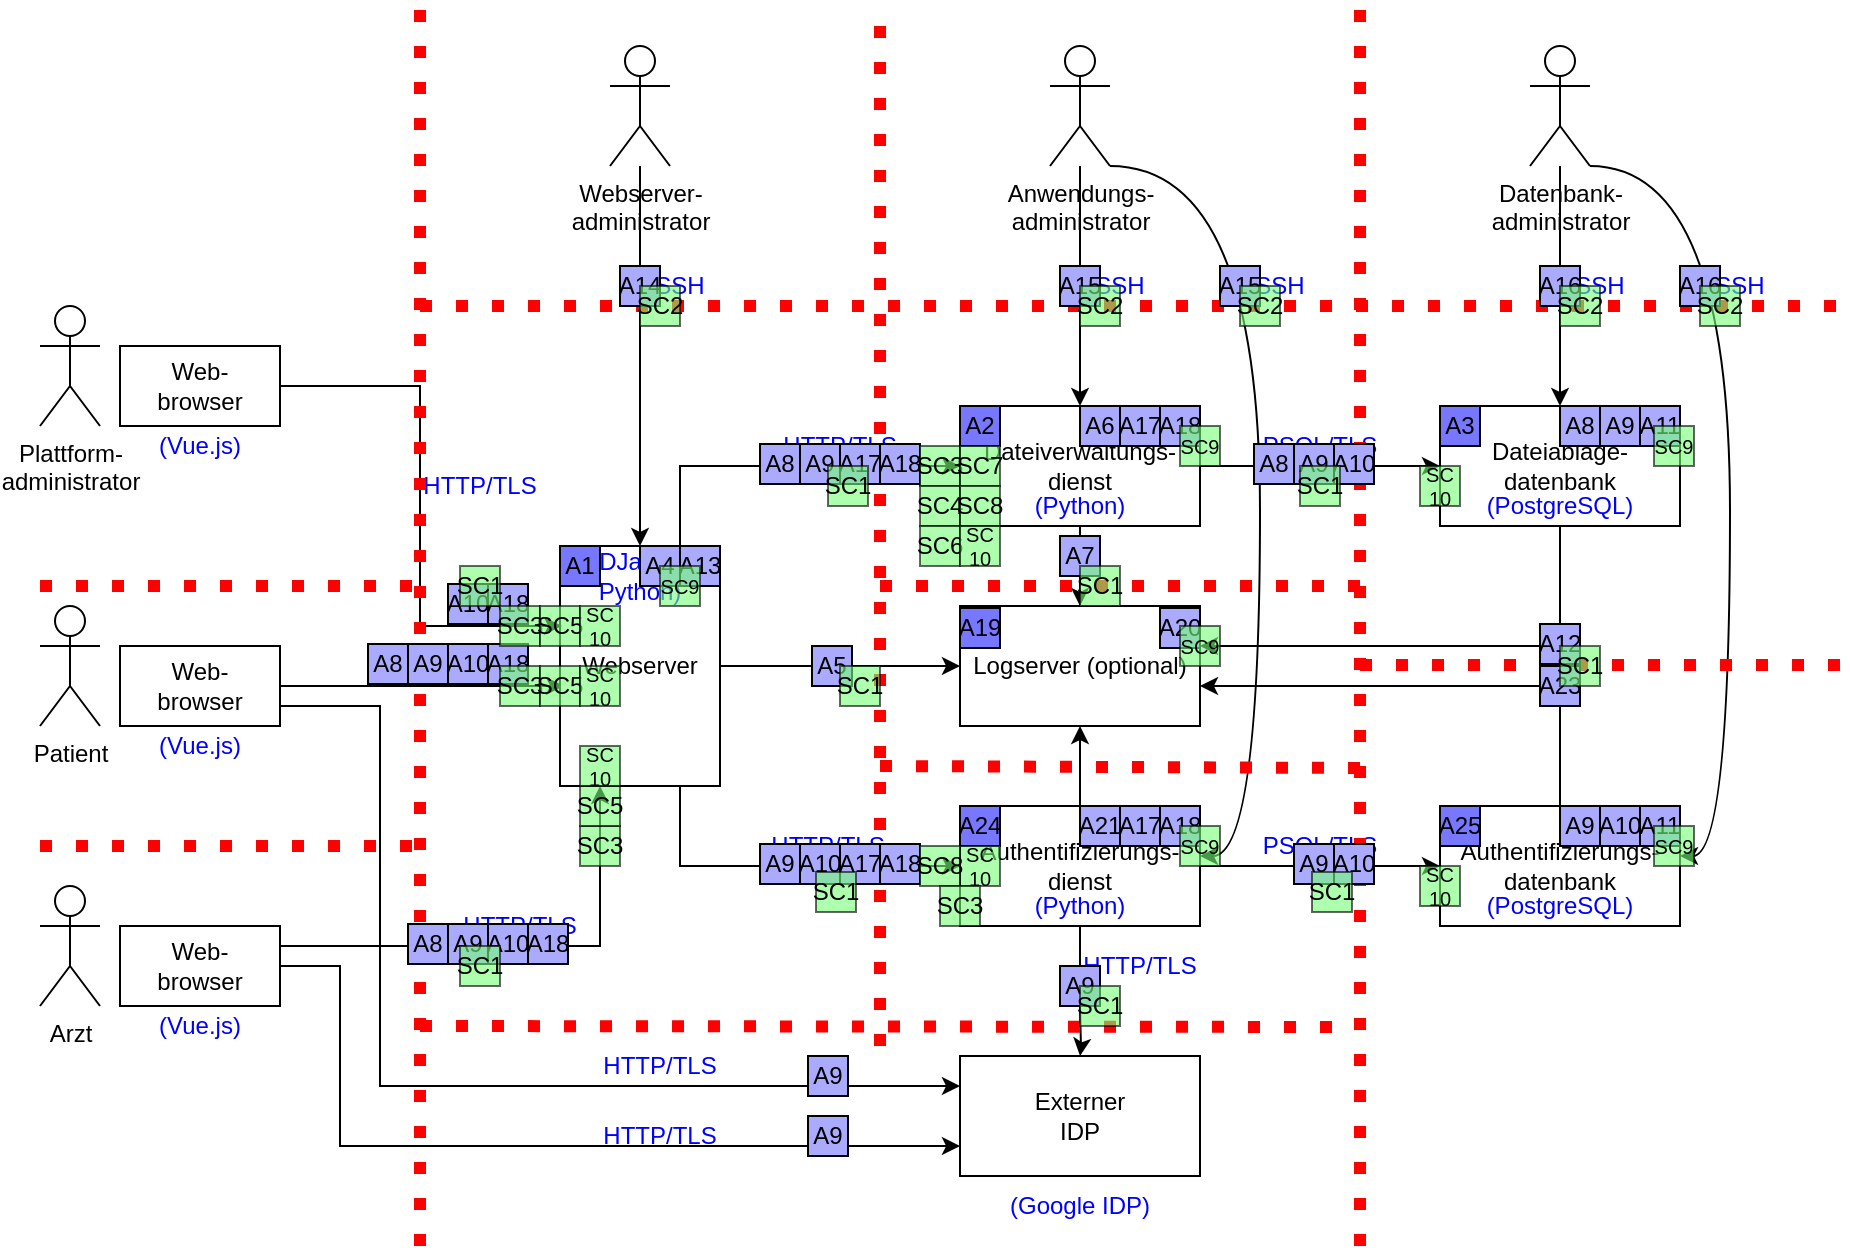 <mxfile version="20.5.1" type="github">
  <diagram id="uVGfITCaFiUJm7X7XIJg" name="Seite-1">
    <mxGraphModel dx="2249" dy="772" grid="1" gridSize="10" guides="1" tooltips="1" connect="1" arrows="1" fold="1" page="1" pageScale="1" pageWidth="827" pageHeight="1169" math="0" shadow="0">
      <root>
        <mxCell id="0" />
        <mxCell id="1" style="" parent="0" />
        <mxCell id="wEpryMoChp48_agsQIqM-1" value="Patient" style="shape=umlActor;verticalLabelPosition=bottom;verticalAlign=top;html=1;outlineConnect=0;" parent="1" vertex="1">
          <mxGeometry x="20" y="330" width="30" height="60" as="geometry" />
        </mxCell>
        <mxCell id="wEpryMoChp48_agsQIqM-2" value="Arzt" style="shape=umlActor;verticalLabelPosition=bottom;verticalAlign=top;html=1;outlineConnect=0;" parent="1" vertex="1">
          <mxGeometry x="20" y="470" width="30" height="60" as="geometry" />
        </mxCell>
        <mxCell id="wEpryMoChp48_agsQIqM-3" value="&lt;div&gt;Plattform-&lt;/div&gt;&lt;div&gt;administrator&lt;/div&gt;" style="shape=umlActor;verticalLabelPosition=bottom;verticalAlign=top;html=1;outlineConnect=0;" parent="1" vertex="1">
          <mxGeometry x="20" y="180" width="30" height="60" as="geometry" />
        </mxCell>
        <mxCell id="wEpryMoChp48_agsQIqM-12" style="rounded=0;orthogonalLoop=1;jettySize=auto;html=1;exitX=1;exitY=0.5;exitDx=0;exitDy=0;entryX=0.025;entryY=0.583;entryDx=0;entryDy=0;startArrow=none;startFill=0;entryPerimeter=0;" parent="1" source="wEpryMoChp48_agsQIqM-5" target="wEpryMoChp48_agsQIqM-10" edge="1">
          <mxGeometry relative="1" as="geometry">
            <mxPoint x="180" y="250" as="targetPoint" />
          </mxGeometry>
        </mxCell>
        <mxCell id="wEpryMoChp48_agsQIqM-5" value="&lt;div&gt;Web-&lt;/div&gt;&lt;div&gt;browser&lt;br&gt;&lt;/div&gt;" style="rounded=0;whiteSpace=wrap;html=1;" parent="1" vertex="1">
          <mxGeometry x="60" y="350" width="80" height="40" as="geometry" />
        </mxCell>
        <mxCell id="vUiKdmdn5uc14WwvOCr_-9" style="edgeStyle=orthogonalEdgeStyle;rounded=0;orthogonalLoop=1;jettySize=auto;html=1;exitX=1;exitY=0.75;exitDx=0;exitDy=0;entryX=0;entryY=0.75;entryDx=0;entryDy=0;startArrow=none;startFill=0;endArrow=classic;endFill=1;" parent="1" source="wEpryMoChp48_agsQIqM-6" target="wEpryMoChp48_agsQIqM-14" edge="1">
          <mxGeometry relative="1" as="geometry">
            <Array as="points">
              <mxPoint x="140" y="510" />
              <mxPoint x="170" y="510" />
              <mxPoint x="170" y="600" />
            </Array>
          </mxGeometry>
        </mxCell>
        <mxCell id="wEpryMoChp48_agsQIqM-6" value="&lt;div&gt;Web-&lt;/div&gt;&lt;div&gt;browser&lt;br&gt;&lt;/div&gt;" style="rounded=0;whiteSpace=wrap;html=1;" parent="1" vertex="1">
          <mxGeometry x="60" y="490" width="80" height="40" as="geometry" />
        </mxCell>
        <mxCell id="wEpryMoChp48_agsQIqM-7" value="&lt;div&gt;Web-&lt;/div&gt;&lt;div&gt;browser&lt;br&gt;&lt;/div&gt;" style="rounded=0;whiteSpace=wrap;html=1;" parent="1" vertex="1">
          <mxGeometry x="60" y="200" width="80" height="40" as="geometry" />
        </mxCell>
        <mxCell id="wEpryMoChp48_agsQIqM-14" value="&lt;div&gt;Externer&lt;/div&gt;&lt;div&gt;IDP&lt;br&gt;&lt;/div&gt;" style="rounded=0;whiteSpace=wrap;html=1;" parent="1" vertex="1">
          <mxGeometry x="480" y="555" width="120" height="60" as="geometry" />
        </mxCell>
        <mxCell id="wEpryMoChp48_agsQIqM-18" style="edgeStyle=orthogonalEdgeStyle;rounded=0;orthogonalLoop=1;jettySize=auto;html=1;exitX=1;exitY=0.5;exitDx=0;exitDy=0;startArrow=none;startFill=0;" parent="1" source="wEpryMoChp48_agsQIqM-15" target="wEpryMoChp48_agsQIqM-16" edge="1">
          <mxGeometry relative="1" as="geometry" />
        </mxCell>
        <mxCell id="wEpryMoChp48_agsQIqM-25" style="edgeStyle=orthogonalEdgeStyle;rounded=0;orthogonalLoop=1;jettySize=auto;html=1;exitX=0.5;exitY=1;exitDx=0;exitDy=0;entryX=0.5;entryY=0;entryDx=0;entryDy=0;" parent="1" source="wEpryMoChp48_agsQIqM-15" target="wEpryMoChp48_agsQIqM-17" edge="1">
          <mxGeometry relative="1" as="geometry" />
        </mxCell>
        <mxCell id="wEpryMoChp48_agsQIqM-15" value="&lt;div&gt;Dateiverwaltungs-&lt;/div&gt;&lt;div&gt;dienst&lt;br&gt;&lt;/div&gt;" style="rounded=0;whiteSpace=wrap;html=1;" parent="1" vertex="1">
          <mxGeometry x="480" y="230" width="120" height="60" as="geometry" />
        </mxCell>
        <mxCell id="jYVqGs-6-Orzp6eaTr2p-7" style="edgeStyle=orthogonalEdgeStyle;rounded=0;orthogonalLoop=1;jettySize=auto;html=1;exitX=0.5;exitY=1;exitDx=0;exitDy=0;" parent="1" source="wEpryMoChp48_agsQIqM-16" edge="1">
          <mxGeometry relative="1" as="geometry">
            <mxPoint x="600" y="350" as="targetPoint" />
            <Array as="points">
              <mxPoint x="780" y="350" />
              <mxPoint x="600" y="350" />
            </Array>
          </mxGeometry>
        </mxCell>
        <mxCell id="wEpryMoChp48_agsQIqM-16" value="Dateiablage-datenbank" style="rounded=0;whiteSpace=wrap;html=1;" parent="1" vertex="1">
          <mxGeometry x="720" y="230" width="120" height="60" as="geometry" />
        </mxCell>
        <mxCell id="wEpryMoChp48_agsQIqM-17" value="Logserver (optional)" style="rounded=0;whiteSpace=wrap;html=1;" parent="1" vertex="1">
          <mxGeometry x="480" y="330" width="120" height="60" as="geometry" />
        </mxCell>
        <mxCell id="jYVqGs-6-Orzp6eaTr2p-5" style="edgeStyle=orthogonalEdgeStyle;rounded=0;orthogonalLoop=1;jettySize=auto;html=1;startArrow=none;startFill=0;endArrow=classic;endFill=1;" parent="1" source="jYVqGs-6-Orzp6eaTr2p-1" target="wEpryMoChp48_agsQIqM-15" edge="1">
          <mxGeometry relative="1" as="geometry" />
        </mxCell>
        <mxCell id="TmFTIvGwxBlVvHUdlRh2-19" style="edgeStyle=orthogonalEdgeStyle;rounded=0;orthogonalLoop=1;jettySize=auto;html=1;exitX=1;exitY=1;exitDx=0;exitDy=0;exitPerimeter=0;curved=1;" edge="1" parent="1" source="jYVqGs-6-Orzp6eaTr2p-1" target="TmFTIvGwxBlVvHUdlRh2-1">
          <mxGeometry relative="1" as="geometry">
            <Array as="points">
              <mxPoint x="630" y="110" />
              <mxPoint x="630" y="455" />
            </Array>
          </mxGeometry>
        </mxCell>
        <mxCell id="jYVqGs-6-Orzp6eaTr2p-1" value="&lt;div&gt;Anwendungs-&lt;/div&gt;&lt;div&gt;administrator&lt;/div&gt;" style="shape=umlActor;verticalLabelPosition=bottom;verticalAlign=top;html=1;outlineConnect=0;" parent="1" vertex="1">
          <mxGeometry x="525" y="50" width="30" height="60" as="geometry" />
        </mxCell>
        <mxCell id="jYVqGs-6-Orzp6eaTr2p-6" style="edgeStyle=orthogonalEdgeStyle;rounded=0;orthogonalLoop=1;jettySize=auto;html=1;startArrow=none;startFill=0;" parent="1" source="jYVqGs-6-Orzp6eaTr2p-2" target="wEpryMoChp48_agsQIqM-16" edge="1">
          <mxGeometry relative="1" as="geometry" />
        </mxCell>
        <mxCell id="jYVqGs-6-Orzp6eaTr2p-2" value="&lt;div&gt;Datenbank-&lt;/div&gt;&lt;div&gt;administrator&lt;/div&gt;" style="shape=umlActor;verticalLabelPosition=bottom;verticalAlign=top;html=1;outlineConnect=0;" parent="1" vertex="1">
          <mxGeometry x="765" y="50" width="30" height="60" as="geometry" />
        </mxCell>
        <mxCell id="TmFTIvGwxBlVvHUdlRh2-16" style="edgeStyle=orthogonalEdgeStyle;rounded=0;orthogonalLoop=1;jettySize=auto;html=1;entryX=0.5;entryY=0;entryDx=0;entryDy=0;" edge="1" parent="1" source="-QTAtKX09mSlTEPiPCkI-65" target="wEpryMoChp48_agsQIqM-10">
          <mxGeometry relative="1" as="geometry" />
        </mxCell>
        <mxCell id="-QTAtKX09mSlTEPiPCkI-65" value="&lt;div&gt;Webserver-&lt;/div&gt;&lt;div&gt;administrator&lt;/div&gt;" style="shape=umlActor;verticalLabelPosition=bottom;verticalAlign=top;html=1;outlineConnect=0;" parent="1" vertex="1">
          <mxGeometry x="305" y="50" width="30" height="60" as="geometry" />
        </mxCell>
        <mxCell id="vUiKdmdn5uc14WwvOCr_-1" value="" style="endArrow=classic;html=1;rounded=0;exitX=1;exitY=0.75;exitDx=0;exitDy=0;entryX=0;entryY=0.25;entryDx=0;entryDy=0;edgeStyle=orthogonalEdgeStyle;" parent="1" source="wEpryMoChp48_agsQIqM-5" target="wEpryMoChp48_agsQIqM-14" edge="1">
          <mxGeometry width="50" height="50" relative="1" as="geometry">
            <mxPoint x="530" y="340" as="sourcePoint" />
            <mxPoint x="580" y="290" as="targetPoint" />
            <Array as="points">
              <mxPoint x="190" y="380" />
              <mxPoint x="190" y="570" />
            </Array>
          </mxGeometry>
        </mxCell>
        <mxCell id="vUiKdmdn5uc14WwvOCr_-20" style="edgeStyle=orthogonalEdgeStyle;rounded=0;orthogonalLoop=1;jettySize=auto;html=1;exitX=1;exitY=0.25;exitDx=0;exitDy=0;startArrow=none;startFill=0;entryX=0.25;entryY=1;entryDx=0;entryDy=0;" parent="1" edge="1" target="wEpryMoChp48_agsQIqM-10" source="wEpryMoChp48_agsQIqM-6">
          <mxGeometry relative="1" as="geometry">
            <mxPoint x="160" y="370" as="sourcePoint" />
            <mxPoint x="250" y="450" as="targetPoint" />
            <Array as="points">
              <mxPoint x="300" y="500" />
            </Array>
          </mxGeometry>
        </mxCell>
        <mxCell id="vUiKdmdn5uc14WwvOCr_-21" style="edgeStyle=orthogonalEdgeStyle;rounded=0;orthogonalLoop=1;jettySize=auto;html=1;startArrow=none;startFill=0;exitX=0.75;exitY=1;exitDx=0;exitDy=0;" parent="1" edge="1" target="TmFTIvGwxBlVvHUdlRh2-1" source="wEpryMoChp48_agsQIqM-10">
          <mxGeometry relative="1" as="geometry">
            <mxPoint x="330" y="330" as="sourcePoint" />
            <mxPoint x="330" y="410" as="targetPoint" />
            <Array as="points">
              <mxPoint x="340" y="460" />
            </Array>
          </mxGeometry>
        </mxCell>
        <mxCell id="TmFTIvGwxBlVvHUdlRh2-3" style="edgeStyle=orthogonalEdgeStyle;rounded=0;orthogonalLoop=1;jettySize=auto;html=1;exitX=0.5;exitY=0;exitDx=0;exitDy=0;entryX=0.5;entryY=1;entryDx=0;entryDy=0;" edge="1" parent="1" source="TmFTIvGwxBlVvHUdlRh2-1" target="wEpryMoChp48_agsQIqM-17">
          <mxGeometry relative="1" as="geometry" />
        </mxCell>
        <mxCell id="TmFTIvGwxBlVvHUdlRh2-5" style="edgeStyle=orthogonalEdgeStyle;rounded=0;orthogonalLoop=1;jettySize=auto;html=1;exitX=1;exitY=0.5;exitDx=0;exitDy=0;entryX=0;entryY=0.5;entryDx=0;entryDy=0;" edge="1" parent="1" source="TmFTIvGwxBlVvHUdlRh2-1" target="TmFTIvGwxBlVvHUdlRh2-2">
          <mxGeometry relative="1" as="geometry" />
        </mxCell>
        <mxCell id="TmFTIvGwxBlVvHUdlRh2-6" style="edgeStyle=orthogonalEdgeStyle;rounded=0;orthogonalLoop=1;jettySize=auto;html=1;exitX=0.5;exitY=1;exitDx=0;exitDy=0;startArrow=none;" edge="1" parent="1" target="wEpryMoChp48_agsQIqM-14">
          <mxGeometry relative="1" as="geometry">
            <mxPoint x="540" y="530" as="sourcePoint" />
          </mxGeometry>
        </mxCell>
        <mxCell id="TmFTIvGwxBlVvHUdlRh2-1" value="&lt;div&gt;Authentifizierungs-&lt;/div&gt;&lt;div&gt;dienst&lt;br&gt;&lt;/div&gt;" style="rounded=0;whiteSpace=wrap;html=1;" vertex="1" parent="1">
          <mxGeometry x="480" y="430" width="120" height="60" as="geometry" />
        </mxCell>
        <mxCell id="TmFTIvGwxBlVvHUdlRh2-4" style="edgeStyle=orthogonalEdgeStyle;rounded=0;orthogonalLoop=1;jettySize=auto;html=1;exitX=0.5;exitY=0;exitDx=0;exitDy=0;" edge="1" parent="1" source="TmFTIvGwxBlVvHUdlRh2-2">
          <mxGeometry relative="1" as="geometry">
            <mxPoint x="600" y="370" as="targetPoint" />
            <Array as="points">
              <mxPoint x="780" y="370" />
              <mxPoint x="600" y="370" />
            </Array>
          </mxGeometry>
        </mxCell>
        <mxCell id="TmFTIvGwxBlVvHUdlRh2-2" value="Authentifizierungs-datenbank" style="rounded=0;whiteSpace=wrap;html=1;" vertex="1" parent="1">
          <mxGeometry x="720" y="430" width="120" height="60" as="geometry" />
        </mxCell>
        <mxCell id="TmFTIvGwxBlVvHUdlRh2-8" style="edgeStyle=orthogonalEdgeStyle;rounded=0;orthogonalLoop=1;jettySize=auto;html=1;" edge="1" parent="1" source="wEpryMoChp48_agsQIqM-10" target="wEpryMoChp48_agsQIqM-17">
          <mxGeometry relative="1" as="geometry">
            <mxPoint x="370" y="363" as="sourcePoint" />
            <mxPoint x="470" y="363" as="targetPoint" />
          </mxGeometry>
        </mxCell>
        <mxCell id="TmFTIvGwxBlVvHUdlRh2-40" style="edgeStyle=orthogonalEdgeStyle;rounded=0;orthogonalLoop=1;jettySize=auto;html=1;exitX=0.75;exitY=0;exitDx=0;exitDy=0;" edge="1" parent="1" source="wEpryMoChp48_agsQIqM-10">
          <mxGeometry relative="1" as="geometry">
            <mxPoint x="480" y="260" as="targetPoint" />
            <Array as="points">
              <mxPoint x="340" y="260" />
              <mxPoint x="480" y="260" />
            </Array>
          </mxGeometry>
        </mxCell>
        <mxCell id="wEpryMoChp48_agsQIqM-10" value="&lt;div&gt;Webserver&lt;/div&gt;" style="rounded=0;whiteSpace=wrap;html=1;" parent="1" vertex="1">
          <mxGeometry x="280" y="300" width="80" height="120" as="geometry" />
        </mxCell>
        <mxCell id="TmFTIvGwxBlVvHUdlRh2-20" style="edgeStyle=orthogonalEdgeStyle;rounded=0;orthogonalLoop=1;jettySize=auto;html=1;curved=1;exitX=1;exitY=1;exitDx=0;exitDy=0;exitPerimeter=0;" edge="1" parent="1" source="jYVqGs-6-Orzp6eaTr2p-2" target="TmFTIvGwxBlVvHUdlRh2-2">
          <mxGeometry relative="1" as="geometry">
            <mxPoint x="800" y="110" as="sourcePoint" />
            <mxPoint x="840" y="450" as="targetPoint" />
            <Array as="points">
              <mxPoint x="865" y="110" />
              <mxPoint x="865" y="455" />
            </Array>
          </mxGeometry>
        </mxCell>
        <mxCell id="TmFTIvGwxBlVvHUdlRh2-77" value="" style="edgeStyle=orthogonalEdgeStyle;rounded=0;orthogonalLoop=1;jettySize=auto;html=1;exitX=0.5;exitY=1;exitDx=0;exitDy=0;endArrow=none;" edge="1" parent="1" source="TmFTIvGwxBlVvHUdlRh2-1">
          <mxGeometry relative="1" as="geometry">
            <mxPoint x="540" y="490" as="sourcePoint" />
            <mxPoint x="540" y="510" as="targetPoint" />
          </mxGeometry>
        </mxCell>
        <mxCell id="TmFTIvGwxBlVvHUdlRh2-110" style="edgeStyle=orthogonalEdgeStyle;rounded=0;orthogonalLoop=1;jettySize=auto;html=1;exitX=1;exitY=0.5;exitDx=0;exitDy=0;entryX=0.013;entryY=0.333;entryDx=0;entryDy=0;entryPerimeter=0;" edge="1" parent="1">
          <mxGeometry relative="1" as="geometry">
            <mxPoint x="140" y="220" as="sourcePoint" />
            <mxPoint x="281.04" y="339.96" as="targetPoint" />
            <Array as="points">
              <mxPoint x="210" y="220" />
              <mxPoint x="210" y="340" />
            </Array>
          </mxGeometry>
        </mxCell>
        <mxCell id="jYVqGs-6-Orzp6eaTr2p-8" value="Technisch" style="locked=1;" parent="0" />
        <mxCell id="jYVqGs-6-Orzp6eaTr2p-11" value="(PostgreSQL)" style="text;html=1;strokeColor=none;fillColor=none;align=center;verticalAlign=middle;whiteSpace=wrap;rounded=0;fontColor=#0000ff;" parent="jYVqGs-6-Orzp6eaTr2p-8" vertex="1">
          <mxGeometry x="720" y="470" width="120" height="20" as="geometry" />
        </mxCell>
        <mxCell id="jYVqGs-6-Orzp6eaTr2p-12" value="(DJango, Python)" style="text;html=1;strokeColor=none;fillColor=none;align=center;verticalAlign=middle;whiteSpace=wrap;rounded=0;fontColor=#0000ff;" parent="jYVqGs-6-Orzp6eaTr2p-8" vertex="1">
          <mxGeometry x="280" y="300" width="80" height="30" as="geometry" />
        </mxCell>
        <mxCell id="jYVqGs-6-Orzp6eaTr2p-13" value="(Python)" style="text;html=1;strokeColor=none;fillColor=none;align=center;verticalAlign=middle;whiteSpace=wrap;rounded=0;fontColor=#0000ff;" parent="jYVqGs-6-Orzp6eaTr2p-8" vertex="1">
          <mxGeometry x="480" y="470" width="120" height="20" as="geometry" />
        </mxCell>
        <mxCell id="jYVqGs-6-Orzp6eaTr2p-14" value="(Vue.js)" style="text;html=1;strokeColor=none;fillColor=none;align=center;verticalAlign=middle;whiteSpace=wrap;rounded=0;fontColor=#0000ff;" parent="jYVqGs-6-Orzp6eaTr2p-8" vertex="1">
          <mxGeometry x="60" y="240" width="80" height="20" as="geometry" />
        </mxCell>
        <mxCell id="jYVqGs-6-Orzp6eaTr2p-15" value="(Vue.js)" style="text;html=1;strokeColor=none;fillColor=none;align=center;verticalAlign=middle;whiteSpace=wrap;rounded=0;fontColor=#0000ff;" parent="jYVqGs-6-Orzp6eaTr2p-8" vertex="1">
          <mxGeometry x="60" y="390" width="80" height="20" as="geometry" />
        </mxCell>
        <mxCell id="jYVqGs-6-Orzp6eaTr2p-16" value="(Vue.js)" style="text;html=1;strokeColor=none;fillColor=none;align=center;verticalAlign=middle;whiteSpace=wrap;rounded=0;fontColor=#0000ff;" parent="jYVqGs-6-Orzp6eaTr2p-8" vertex="1">
          <mxGeometry x="60" y="530" width="80" height="20" as="geometry" />
        </mxCell>
        <mxCell id="jYVqGs-6-Orzp6eaTr2p-17" value="HTTP/TLS" style="text;html=1;strokeColor=none;fillColor=none;align=center;verticalAlign=middle;whiteSpace=wrap;rounded=0;fontColor=#0000ff;" parent="jYVqGs-6-Orzp6eaTr2p-8" vertex="1">
          <mxGeometry x="380" y="240" width="80" height="20" as="geometry" />
        </mxCell>
        <mxCell id="jYVqGs-6-Orzp6eaTr2p-18" value="PSQL/TLS" style="text;html=1;strokeColor=none;fillColor=none;align=center;verticalAlign=middle;whiteSpace=wrap;rounded=0;fontColor=#0000ff;" parent="jYVqGs-6-Orzp6eaTr2p-8" vertex="1">
          <mxGeometry x="620" y="440" width="80" height="20" as="geometry" />
        </mxCell>
        <mxCell id="jYVqGs-6-Orzp6eaTr2p-20" value="HTTP/TLS" style="text;html=1;strokeColor=none;fillColor=none;align=center;verticalAlign=middle;whiteSpace=wrap;rounded=0;fontColor=#0000ff;" parent="jYVqGs-6-Orzp6eaTr2p-8" vertex="1">
          <mxGeometry x="290" y="585" width="80" height="20" as="geometry" />
        </mxCell>
        <mxCell id="jYVqGs-6-Orzp6eaTr2p-21" value="HTTP/TLS" style="text;html=1;strokeColor=none;fillColor=none;align=center;verticalAlign=middle;whiteSpace=wrap;rounded=0;fontColor=#0000ff;" parent="jYVqGs-6-Orzp6eaTr2p-8" vertex="1">
          <mxGeometry x="220" y="480" width="80" height="20" as="geometry" />
        </mxCell>
        <mxCell id="jYVqGs-6-Orzp6eaTr2p-22" value="HTTP/TLS" style="text;html=1;strokeColor=none;fillColor=none;align=center;verticalAlign=middle;whiteSpace=wrap;rounded=0;fontColor=#0000ff;" parent="jYVqGs-6-Orzp6eaTr2p-8" vertex="1">
          <mxGeometry x="190" y="350" width="80" height="20" as="geometry" />
        </mxCell>
        <mxCell id="jYVqGs-6-Orzp6eaTr2p-23" value="HTTP/TLS" style="text;html=1;strokeColor=none;fillColor=none;align=center;verticalAlign=middle;whiteSpace=wrap;rounded=0;fontColor=#0000ff;" parent="jYVqGs-6-Orzp6eaTr2p-8" vertex="1">
          <mxGeometry x="374" y="440" width="80" height="20" as="geometry" />
        </mxCell>
        <mxCell id="jYVqGs-6-Orzp6eaTr2p-24" value="SSH" style="text;html=1;strokeColor=none;fillColor=none;align=center;verticalAlign=middle;whiteSpace=wrap;rounded=0;fontColor=#0000ff;" parent="jYVqGs-6-Orzp6eaTr2p-8" vertex="1">
          <mxGeometry x="540" y="160" width="40" height="20" as="geometry" />
        </mxCell>
        <mxCell id="jYVqGs-6-Orzp6eaTr2p-25" value="SSH" style="text;html=1;strokeColor=none;fillColor=none;align=center;verticalAlign=middle;whiteSpace=wrap;rounded=0;fontColor=#0000ff;" parent="jYVqGs-6-Orzp6eaTr2p-8" vertex="1">
          <mxGeometry x="780" y="160" width="40" height="20" as="geometry" />
        </mxCell>
        <mxCell id="jYVqGs-6-Orzp6eaTr2p-26" value="(Google IDP)" style="text;html=1;strokeColor=none;fillColor=none;align=center;verticalAlign=middle;whiteSpace=wrap;rounded=0;fontColor=#0000ff;" parent="jYVqGs-6-Orzp6eaTr2p-8" vertex="1">
          <mxGeometry x="480" y="620" width="120" height="20" as="geometry" />
        </mxCell>
        <mxCell id="-QTAtKX09mSlTEPiPCkI-75" value="SSH" style="text;html=1;strokeColor=none;fillColor=none;align=center;verticalAlign=middle;whiteSpace=wrap;rounded=0;fontColor=#0000ff;" parent="jYVqGs-6-Orzp6eaTr2p-8" vertex="1">
          <mxGeometry x="320" y="160" width="40" height="20" as="geometry" />
        </mxCell>
        <mxCell id="vUiKdmdn5uc14WwvOCr_-2" value="HTTP/TLS" style="text;html=1;strokeColor=none;fillColor=none;align=center;verticalAlign=middle;whiteSpace=wrap;rounded=0;fontColor=#0000ff;" parent="jYVqGs-6-Orzp6eaTr2p-8" vertex="1">
          <mxGeometry x="290" y="550" width="80" height="20" as="geometry" />
        </mxCell>
        <mxCell id="vUiKdmdn5uc14WwvOCr_-7" value="HTTP/TLS" style="text;html=1;strokeColor=none;fillColor=none;align=center;verticalAlign=middle;whiteSpace=wrap;rounded=0;fontColor=#0000ff;" parent="jYVqGs-6-Orzp6eaTr2p-8" vertex="1">
          <mxGeometry x="200" y="260" width="80" height="20" as="geometry" />
        </mxCell>
        <mxCell id="TmFTIvGwxBlVvHUdlRh2-29" value="PSQL/TLS" style="text;html=1;strokeColor=none;fillColor=none;align=center;verticalAlign=middle;whiteSpace=wrap;rounded=0;fontColor=#0000ff;" vertex="1" parent="jYVqGs-6-Orzp6eaTr2p-8">
          <mxGeometry x="620" y="240" width="80" height="20" as="geometry" />
        </mxCell>
        <mxCell id="TmFTIvGwxBlVvHUdlRh2-30" value="(PostgreSQL)" style="text;html=1;strokeColor=none;fillColor=none;align=center;verticalAlign=middle;whiteSpace=wrap;rounded=0;fontColor=#0000ff;" vertex="1" parent="jYVqGs-6-Orzp6eaTr2p-8">
          <mxGeometry x="720" y="270" width="120" height="20" as="geometry" />
        </mxCell>
        <mxCell id="TmFTIvGwxBlVvHUdlRh2-31" value="(Python)" style="text;html=1;strokeColor=none;fillColor=none;align=center;verticalAlign=middle;whiteSpace=wrap;rounded=0;fontColor=#0000ff;" vertex="1" parent="jYVqGs-6-Orzp6eaTr2p-8">
          <mxGeometry x="480" y="270" width="120" height="20" as="geometry" />
        </mxCell>
        <mxCell id="TmFTIvGwxBlVvHUdlRh2-32" value="SSH" style="text;html=1;strokeColor=none;fillColor=none;align=center;verticalAlign=middle;whiteSpace=wrap;rounded=0;fontColor=#0000ff;" vertex="1" parent="jYVqGs-6-Orzp6eaTr2p-8">
          <mxGeometry x="620" y="160" width="40" height="20" as="geometry" />
        </mxCell>
        <mxCell id="TmFTIvGwxBlVvHUdlRh2-33" value="SSH" style="text;html=1;strokeColor=none;fillColor=none;align=center;verticalAlign=middle;whiteSpace=wrap;rounded=0;fontColor=#0000ff;" vertex="1" parent="jYVqGs-6-Orzp6eaTr2p-8">
          <mxGeometry x="850" y="160" width="40" height="20" as="geometry" />
        </mxCell>
        <mxCell id="TmFTIvGwxBlVvHUdlRh2-34" value="HTTP/TLS" style="text;html=1;strokeColor=none;fillColor=none;align=center;verticalAlign=middle;whiteSpace=wrap;rounded=0;fontColor=#0000ff;" vertex="1" parent="jYVqGs-6-Orzp6eaTr2p-8">
          <mxGeometry x="530" y="500" width="80" height="20" as="geometry" />
        </mxCell>
        <object label="Vertrauensgrenzen" id="EDAqVRk68eKfgAT5x3LY-1">
          <mxCell parent="0" />
        </object>
        <mxCell id="vUiKdmdn5uc14WwvOCr_-15" value="" style="endArrow=none;dashed=1;html=1;strokeWidth=6;rounded=0;strokeColor=#ff0000;dashPattern=1 2;" parent="EDAqVRk68eKfgAT5x3LY-1" edge="1">
          <mxGeometry width="50" height="50" relative="1" as="geometry">
            <mxPoint x="210" y="650" as="sourcePoint" />
            <mxPoint x="210" y="30" as="targetPoint" />
          </mxGeometry>
        </mxCell>
        <mxCell id="vUiKdmdn5uc14WwvOCr_-16" value="" style="endArrow=none;dashed=1;html=1;strokeWidth=6;rounded=0;strokeColor=#ff0000;dashPattern=1 2;" parent="EDAqVRk68eKfgAT5x3LY-1" edge="1">
          <mxGeometry width="50" height="50" relative="1" as="geometry">
            <mxPoint x="440" y="550" as="sourcePoint" />
            <mxPoint x="440" y="30" as="targetPoint" />
          </mxGeometry>
        </mxCell>
        <mxCell id="vUiKdmdn5uc14WwvOCr_-17" value="" style="endArrow=none;dashed=1;html=1;strokeWidth=6;rounded=0;strokeColor=#ff0000;dashPattern=1 2;" parent="EDAqVRk68eKfgAT5x3LY-1" edge="1">
          <mxGeometry width="50" height="50" relative="1" as="geometry">
            <mxPoint x="680" y="650" as="sourcePoint" />
            <mxPoint x="680" y="30" as="targetPoint" />
          </mxGeometry>
        </mxCell>
        <mxCell id="vUiKdmdn5uc14WwvOCr_-18" value="" style="endArrow=none;dashed=1;html=1;strokeWidth=6;rounded=0;strokeColor=#ff0000;dashPattern=1 2;" parent="EDAqVRk68eKfgAT5x3LY-1" edge="1">
          <mxGeometry width="50" height="50" relative="1" as="geometry">
            <mxPoint x="20" y="320" as="sourcePoint" />
            <mxPoint x="210" y="320" as="targetPoint" />
          </mxGeometry>
        </mxCell>
        <mxCell id="vUiKdmdn5uc14WwvOCr_-19" value="" style="endArrow=none;dashed=1;html=1;strokeWidth=6;rounded=0;strokeColor=#ff0000;dashPattern=1 2;" parent="EDAqVRk68eKfgAT5x3LY-1" edge="1">
          <mxGeometry width="50" height="50" relative="1" as="geometry">
            <mxPoint x="210" y="180" as="sourcePoint" />
            <mxPoint x="920" y="180" as="targetPoint" />
          </mxGeometry>
        </mxCell>
        <mxCell id="vUiKdmdn5uc14WwvOCr_-29" value="" style="endArrow=none;dashed=1;html=1;strokeWidth=6;rounded=0;strokeColor=#ff0000;dashPattern=1 2;" parent="EDAqVRk68eKfgAT5x3LY-1" edge="1">
          <mxGeometry width="50" height="50" relative="1" as="geometry">
            <mxPoint x="440" y="320" as="sourcePoint" />
            <mxPoint x="680" y="320" as="targetPoint" />
          </mxGeometry>
        </mxCell>
        <mxCell id="TmFTIvGwxBlVvHUdlRh2-35" value="" style="endArrow=none;dashed=1;html=1;strokeWidth=6;rounded=0;strokeColor=#ff0000;dashPattern=1 2;" edge="1" parent="EDAqVRk68eKfgAT5x3LY-1">
          <mxGeometry width="50" height="50" relative="1" as="geometry">
            <mxPoint x="440" y="410" as="sourcePoint" />
            <mxPoint x="680" y="411" as="targetPoint" />
          </mxGeometry>
        </mxCell>
        <mxCell id="TmFTIvGwxBlVvHUdlRh2-36" value="" style="endArrow=none;dashed=1;html=1;strokeWidth=6;rounded=0;strokeColor=#ff0000;dashPattern=1 2;" edge="1" parent="EDAqVRk68eKfgAT5x3LY-1">
          <mxGeometry width="50" height="50" relative="1" as="geometry">
            <mxPoint x="210" y="540" as="sourcePoint" />
            <mxPoint x="670" y="540.5" as="targetPoint" />
          </mxGeometry>
        </mxCell>
        <mxCell id="TmFTIvGwxBlVvHUdlRh2-37" value="" style="endArrow=none;dashed=1;html=1;strokeWidth=6;rounded=0;strokeColor=#ff0000;dashPattern=1 2;" edge="1" parent="EDAqVRk68eKfgAT5x3LY-1">
          <mxGeometry width="50" height="50" relative="1" as="geometry">
            <mxPoint x="680" y="359.5" as="sourcePoint" />
            <mxPoint x="920" y="359.5" as="targetPoint" />
          </mxGeometry>
        </mxCell>
        <mxCell id="TmFTIvGwxBlVvHUdlRh2-38" value="" style="endArrow=none;dashed=1;html=1;strokeWidth=6;rounded=0;strokeColor=#ff0000;dashPattern=1 2;" edge="1" parent="EDAqVRk68eKfgAT5x3LY-1">
          <mxGeometry width="50" height="50" relative="1" as="geometry">
            <mxPoint x="20" y="450" as="sourcePoint" />
            <mxPoint x="210" y="450" as="targetPoint" />
            <Array as="points">
              <mxPoint x="130" y="450" />
            </Array>
          </mxGeometry>
        </mxCell>
        <mxCell id="-QTAtKX09mSlTEPiPCkI-27" value="Schutzobjekte" style="locked=1;" parent="0" />
        <mxCell id="-QTAtKX09mSlTEPiPCkI-28" value="A1" style="whiteSpace=wrap;html=1;aspect=fixed;fillColor=#7777FF;" parent="-QTAtKX09mSlTEPiPCkI-27" vertex="1">
          <mxGeometry x="280" y="300" width="20" height="20" as="geometry" />
        </mxCell>
        <mxCell id="-QTAtKX09mSlTEPiPCkI-29" value="A2" style="whiteSpace=wrap;html=1;aspect=fixed;fillColor=#7777FF;" parent="-QTAtKX09mSlTEPiPCkI-27" vertex="1">
          <mxGeometry x="480" y="230" width="20" height="20" as="geometry" />
        </mxCell>
        <mxCell id="-QTAtKX09mSlTEPiPCkI-30" value="A3" style="whiteSpace=wrap;html=1;aspect=fixed;fillColor=#7777FF;" parent="-QTAtKX09mSlTEPiPCkI-27" vertex="1">
          <mxGeometry x="720" y="230" width="20" height="20" as="geometry" />
        </mxCell>
        <mxCell id="-QTAtKX09mSlTEPiPCkI-31" value="A19" style="whiteSpace=wrap;html=1;aspect=fixed;fillColor=#7777FF;" parent="-QTAtKX09mSlTEPiPCkI-27" vertex="1">
          <mxGeometry x="480" y="331" width="20" height="20" as="geometry" />
        </mxCell>
        <mxCell id="-QTAtKX09mSlTEPiPCkI-32" value="A4" style="whiteSpace=wrap;html=1;aspect=fixed;fillColor=#aaaaFF;" parent="-QTAtKX09mSlTEPiPCkI-27" vertex="1">
          <mxGeometry x="320" y="300" width="20" height="20" as="geometry" />
        </mxCell>
        <mxCell id="-QTAtKX09mSlTEPiPCkI-33" value="A5" style="whiteSpace=wrap;html=1;aspect=fixed;fillColor=#aaaaFF;" parent="-QTAtKX09mSlTEPiPCkI-27" vertex="1">
          <mxGeometry x="406" y="350" width="20" height="20" as="geometry" />
        </mxCell>
        <mxCell id="-QTAtKX09mSlTEPiPCkI-34" value="A7" style="whiteSpace=wrap;html=1;aspect=fixed;fillColor=#aaaaFF;" parent="-QTAtKX09mSlTEPiPCkI-27" vertex="1">
          <mxGeometry x="530" y="295" width="20" height="20" as="geometry" />
        </mxCell>
        <mxCell id="-QTAtKX09mSlTEPiPCkI-35" value="A8" style="whiteSpace=wrap;html=1;aspect=fixed;fillColor=#aaaaFF;" parent="-QTAtKX09mSlTEPiPCkI-27" vertex="1">
          <mxGeometry x="184" y="349" width="20" height="20" as="geometry" />
        </mxCell>
        <mxCell id="-QTAtKX09mSlTEPiPCkI-36" value="A6" style="whiteSpace=wrap;html=1;aspect=fixed;fillColor=#aaaaFF;" parent="-QTAtKX09mSlTEPiPCkI-27" vertex="1">
          <mxGeometry x="540" y="230" width="20" height="20" as="geometry" />
        </mxCell>
        <mxCell id="-QTAtKX09mSlTEPiPCkI-37" value="A11" style="whiteSpace=wrap;html=1;aspect=fixed;fillColor=#aaaaFF;" parent="-QTAtKX09mSlTEPiPCkI-27" vertex="1">
          <mxGeometry x="820" y="230" width="20" height="20" as="geometry" />
        </mxCell>
        <mxCell id="-QTAtKX09mSlTEPiPCkI-38" value="A12" style="whiteSpace=wrap;html=1;aspect=fixed;fillColor=#aaaaFF;" parent="-QTAtKX09mSlTEPiPCkI-27" vertex="1">
          <mxGeometry x="770" y="339" width="20" height="20" as="geometry" />
        </mxCell>
        <mxCell id="-QTAtKX09mSlTEPiPCkI-39" value="A9" style="whiteSpace=wrap;html=1;aspect=fixed;fillColor=#aaaaFF;" parent="-QTAtKX09mSlTEPiPCkI-27" vertex="1">
          <mxGeometry x="204" y="349" width="20" height="20" as="geometry" />
        </mxCell>
        <mxCell id="-QTAtKX09mSlTEPiPCkI-40" value="A13" style="whiteSpace=wrap;html=1;aspect=fixed;fillColor=#aaaaFF;" parent="-QTAtKX09mSlTEPiPCkI-27" vertex="1">
          <mxGeometry x="340" y="300" width="20" height="20" as="geometry" />
        </mxCell>
        <mxCell id="-QTAtKX09mSlTEPiPCkI-42" value="A15" style="whiteSpace=wrap;html=1;aspect=fixed;fillColor=#aaaaFF;" parent="-QTAtKX09mSlTEPiPCkI-27" vertex="1">
          <mxGeometry x="530" y="160" width="20" height="20" as="geometry" />
        </mxCell>
        <mxCell id="-QTAtKX09mSlTEPiPCkI-43" value="A16" style="whiteSpace=wrap;html=1;aspect=fixed;fillColor=#aaaaFF;" parent="-QTAtKX09mSlTEPiPCkI-27" vertex="1">
          <mxGeometry x="770" y="160" width="20" height="20" as="geometry" />
        </mxCell>
        <mxCell id="-QTAtKX09mSlTEPiPCkI-44" value="A17" style="whiteSpace=wrap;html=1;aspect=fixed;fillColor=#aaaaFF;" parent="-QTAtKX09mSlTEPiPCkI-27" vertex="1">
          <mxGeometry x="420" y="249" width="20" height="20" as="geometry" />
        </mxCell>
        <mxCell id="-QTAtKX09mSlTEPiPCkI-45" value="A10" style="whiteSpace=wrap;html=1;aspect=fixed;fillColor=#aaaaFF;" parent="-QTAtKX09mSlTEPiPCkI-27" vertex="1">
          <mxGeometry x="224" y="349" width="20" height="20" as="geometry" />
        </mxCell>
        <mxCell id="-QTAtKX09mSlTEPiPCkI-46" value="A18" style="whiteSpace=wrap;html=1;aspect=fixed;fillColor=#aaaaFF;" parent="-QTAtKX09mSlTEPiPCkI-27" vertex="1">
          <mxGeometry x="244" y="349" width="20" height="20" as="geometry" />
        </mxCell>
        <mxCell id="-QTAtKX09mSlTEPiPCkI-48" value="A8" style="whiteSpace=wrap;html=1;aspect=fixed;fillColor=#aaaaFF;" parent="-QTAtKX09mSlTEPiPCkI-27" vertex="1">
          <mxGeometry x="380" y="249" width="20" height="20" as="geometry" />
        </mxCell>
        <mxCell id="-QTAtKX09mSlTEPiPCkI-49" value="A8" style="whiteSpace=wrap;html=1;aspect=fixed;fillColor=#aaaaFF;" parent="-QTAtKX09mSlTEPiPCkI-27" vertex="1">
          <mxGeometry x="627" y="249" width="20" height="20" as="geometry" />
        </mxCell>
        <mxCell id="-QTAtKX09mSlTEPiPCkI-50" value="A8" style="whiteSpace=wrap;html=1;aspect=fixed;fillColor=#aaaaFF;" parent="-QTAtKX09mSlTEPiPCkI-27" vertex="1">
          <mxGeometry x="780" y="230" width="20" height="20" as="geometry" />
        </mxCell>
        <mxCell id="-QTAtKX09mSlTEPiPCkI-57" value="A10" style="whiteSpace=wrap;html=1;aspect=fixed;fillColor=#aaaaFF;" parent="-QTAtKX09mSlTEPiPCkI-27" vertex="1">
          <mxGeometry x="667" y="249" width="20" height="20" as="geometry" />
        </mxCell>
        <mxCell id="-QTAtKX09mSlTEPiPCkI-59" value="A9" style="whiteSpace=wrap;html=1;aspect=fixed;fillColor=#aaaaFF;" parent="-QTAtKX09mSlTEPiPCkI-27" vertex="1">
          <mxGeometry x="647" y="249" width="20" height="20" as="geometry" />
        </mxCell>
        <mxCell id="-QTAtKX09mSlTEPiPCkI-62" value="A18" style="whiteSpace=wrap;html=1;aspect=fixed;fillColor=#aaaaFF;" parent="-QTAtKX09mSlTEPiPCkI-27" vertex="1">
          <mxGeometry x="440" y="249" width="20" height="20" as="geometry" />
        </mxCell>
        <mxCell id="-QTAtKX09mSlTEPiPCkI-63" value="A18" style="whiteSpace=wrap;html=1;aspect=fixed;fillColor=#aaaaFF;" parent="-QTAtKX09mSlTEPiPCkI-27" vertex="1">
          <mxGeometry x="580" y="230" width="20" height="20" as="geometry" />
        </mxCell>
        <mxCell id="-QTAtKX09mSlTEPiPCkI-71" value="A17" style="whiteSpace=wrap;html=1;aspect=fixed;fillColor=#aaaaFF;" parent="-QTAtKX09mSlTEPiPCkI-27" vertex="1">
          <mxGeometry x="560" y="230" width="20" height="20" as="geometry" />
        </mxCell>
        <mxCell id="-QTAtKX09mSlTEPiPCkI-77" value="A20" style="whiteSpace=wrap;html=1;aspect=fixed;fillColor=#aaaaFF;" parent="-QTAtKX09mSlTEPiPCkI-27" vertex="1">
          <mxGeometry x="580" y="331" width="20" height="20" as="geometry" />
        </mxCell>
        <mxCell id="vUiKdmdn5uc14WwvOCr_-30" value="A14" style="whiteSpace=wrap;html=1;aspect=fixed;fillColor=#aaaaFF;" parent="-QTAtKX09mSlTEPiPCkI-27" vertex="1">
          <mxGeometry x="310" y="160" width="20" height="20" as="geometry" />
        </mxCell>
        <mxCell id="TmFTIvGwxBlVvHUdlRh2-47" value="A11" style="whiteSpace=wrap;html=1;aspect=fixed;fillColor=#aaaaFF;" vertex="1" parent="-QTAtKX09mSlTEPiPCkI-27">
          <mxGeometry x="820" y="430" width="20" height="20" as="geometry" />
        </mxCell>
        <mxCell id="TmFTIvGwxBlVvHUdlRh2-49" value="A9" style="whiteSpace=wrap;html=1;aspect=fixed;fillColor=#aaaaFF;" vertex="1" parent="-QTAtKX09mSlTEPiPCkI-27">
          <mxGeometry x="780" y="430" width="20" height="20" as="geometry" />
        </mxCell>
        <mxCell id="TmFTIvGwxBlVvHUdlRh2-50" value="A10" style="whiteSpace=wrap;html=1;aspect=fixed;fillColor=#aaaaFF;" vertex="1" parent="-QTAtKX09mSlTEPiPCkI-27">
          <mxGeometry x="800" y="430" width="20" height="20" as="geometry" />
        </mxCell>
        <mxCell id="TmFTIvGwxBlVvHUdlRh2-54" value="A10" style="whiteSpace=wrap;html=1;aspect=fixed;fillColor=#aaaaFF;" vertex="1" parent="-QTAtKX09mSlTEPiPCkI-27">
          <mxGeometry x="667" y="449" width="20" height="20" as="geometry" />
        </mxCell>
        <mxCell id="TmFTIvGwxBlVvHUdlRh2-55" value="A9" style="whiteSpace=wrap;html=1;aspect=fixed;fillColor=#aaaaFF;" vertex="1" parent="-QTAtKX09mSlTEPiPCkI-27">
          <mxGeometry x="647" y="449" width="20" height="20" as="geometry" />
        </mxCell>
        <mxCell id="TmFTIvGwxBlVvHUdlRh2-57" value="A8" style="whiteSpace=wrap;html=1;aspect=fixed;fillColor=#aaaaFF;" vertex="1" parent="-QTAtKX09mSlTEPiPCkI-27">
          <mxGeometry x="204" y="489" width="20" height="20" as="geometry" />
        </mxCell>
        <mxCell id="TmFTIvGwxBlVvHUdlRh2-58" value="A9" style="whiteSpace=wrap;html=1;aspect=fixed;fillColor=#aaaaFF;" vertex="1" parent="-QTAtKX09mSlTEPiPCkI-27">
          <mxGeometry x="224" y="489" width="20" height="20" as="geometry" />
        </mxCell>
        <mxCell id="TmFTIvGwxBlVvHUdlRh2-59" value="A10" style="whiteSpace=wrap;html=1;aspect=fixed;fillColor=#aaaaFF;" vertex="1" parent="-QTAtKX09mSlTEPiPCkI-27">
          <mxGeometry x="244" y="489" width="20" height="20" as="geometry" />
        </mxCell>
        <mxCell id="TmFTIvGwxBlVvHUdlRh2-60" value="A18" style="whiteSpace=wrap;html=1;aspect=fixed;fillColor=#aaaaFF;" vertex="1" parent="-QTAtKX09mSlTEPiPCkI-27">
          <mxGeometry x="264" y="489" width="20" height="20" as="geometry" />
        </mxCell>
        <mxCell id="TmFTIvGwxBlVvHUdlRh2-61" value="A10" style="whiteSpace=wrap;html=1;aspect=fixed;fillColor=#aaaaFF;" vertex="1" parent="-QTAtKX09mSlTEPiPCkI-27">
          <mxGeometry x="224" y="319" width="20" height="20" as="geometry" />
        </mxCell>
        <mxCell id="TmFTIvGwxBlVvHUdlRh2-62" value="A18" style="whiteSpace=wrap;html=1;aspect=fixed;fillColor=#aaaaFF;" vertex="1" parent="-QTAtKX09mSlTEPiPCkI-27">
          <mxGeometry x="244" y="319" width="20" height="20" as="geometry" />
        </mxCell>
        <mxCell id="TmFTIvGwxBlVvHUdlRh2-63" value="A21" style="whiteSpace=wrap;html=1;aspect=fixed;fillColor=#aaaaFF;" vertex="1" parent="-QTAtKX09mSlTEPiPCkI-27">
          <mxGeometry x="540" y="430" width="20" height="20" as="geometry" />
        </mxCell>
        <mxCell id="TmFTIvGwxBlVvHUdlRh2-64" value="A18" style="whiteSpace=wrap;html=1;aspect=fixed;fillColor=#aaaaFF;" vertex="1" parent="-QTAtKX09mSlTEPiPCkI-27">
          <mxGeometry x="580" y="430" width="20" height="20" as="geometry" />
        </mxCell>
        <mxCell id="TmFTIvGwxBlVvHUdlRh2-65" value="A17" style="whiteSpace=wrap;html=1;aspect=fixed;fillColor=#aaaaFF;" vertex="1" parent="-QTAtKX09mSlTEPiPCkI-27">
          <mxGeometry x="560" y="430" width="20" height="20" as="geometry" />
        </mxCell>
        <mxCell id="TmFTIvGwxBlVvHUdlRh2-66" value="A9" style="whiteSpace=wrap;html=1;aspect=fixed;fillColor=#aaaaFF;" vertex="1" parent="-QTAtKX09mSlTEPiPCkI-27">
          <mxGeometry x="380" y="449" width="20" height="20" as="geometry" />
        </mxCell>
        <mxCell id="TmFTIvGwxBlVvHUdlRh2-67" value="A10" style="whiteSpace=wrap;html=1;aspect=fixed;fillColor=#aaaaFF;" vertex="1" parent="-QTAtKX09mSlTEPiPCkI-27">
          <mxGeometry x="400" y="449" width="20" height="20" as="geometry" />
        </mxCell>
        <mxCell id="TmFTIvGwxBlVvHUdlRh2-69" value="A9" style="whiteSpace=wrap;html=1;aspect=fixed;fillColor=#aaaaFF;" vertex="1" parent="-QTAtKX09mSlTEPiPCkI-27">
          <mxGeometry x="800" y="230" width="20" height="20" as="geometry" />
        </mxCell>
        <mxCell id="TmFTIvGwxBlVvHUdlRh2-71" value="A9" style="whiteSpace=wrap;html=1;aspect=fixed;fillColor=#aaaaFF;" vertex="1" parent="-QTAtKX09mSlTEPiPCkI-27">
          <mxGeometry x="400" y="249" width="20" height="20" as="geometry" />
        </mxCell>
        <mxCell id="TmFTIvGwxBlVvHUdlRh2-72" value="A17" style="whiteSpace=wrap;html=1;aspect=fixed;fillColor=#aaaaFF;" vertex="1" parent="-QTAtKX09mSlTEPiPCkI-27">
          <mxGeometry x="420" y="449" width="20" height="20" as="geometry" />
        </mxCell>
        <mxCell id="TmFTIvGwxBlVvHUdlRh2-73" value="A18" style="whiteSpace=wrap;html=1;aspect=fixed;fillColor=#aaaaFF;" vertex="1" parent="-QTAtKX09mSlTEPiPCkI-27">
          <mxGeometry x="440" y="449" width="20" height="20" as="geometry" />
        </mxCell>
        <mxCell id="TmFTIvGwxBlVvHUdlRh2-74" value="A23" style="whiteSpace=wrap;html=1;aspect=fixed;fillColor=#aaaaFF;" vertex="1" parent="-QTAtKX09mSlTEPiPCkI-27">
          <mxGeometry x="770" y="360" width="20" height="20" as="geometry" />
        </mxCell>
        <mxCell id="TmFTIvGwxBlVvHUdlRh2-85" value="A24" style="whiteSpace=wrap;html=1;aspect=fixed;fillColor=#7777FF;" vertex="1" parent="-QTAtKX09mSlTEPiPCkI-27">
          <mxGeometry x="480" y="430" width="20" height="20" as="geometry" />
        </mxCell>
        <mxCell id="TmFTIvGwxBlVvHUdlRh2-86" value="A9" style="whiteSpace=wrap;html=1;aspect=fixed;fillColor=#aaaaFF;" vertex="1" parent="-QTAtKX09mSlTEPiPCkI-27">
          <mxGeometry x="530" y="510" width="20" height="20" as="geometry" />
        </mxCell>
        <mxCell id="TmFTIvGwxBlVvHUdlRh2-87" value="A9" style="whiteSpace=wrap;html=1;aspect=fixed;fillColor=#aaaaFF;" vertex="1" parent="-QTAtKX09mSlTEPiPCkI-27">
          <mxGeometry x="404" y="555" width="20" height="20" as="geometry" />
        </mxCell>
        <mxCell id="TmFTIvGwxBlVvHUdlRh2-88" value="A9" style="whiteSpace=wrap;html=1;aspect=fixed;fillColor=#aaaaFF;" vertex="1" parent="-QTAtKX09mSlTEPiPCkI-27">
          <mxGeometry x="404" y="585" width="20" height="20" as="geometry" />
        </mxCell>
        <mxCell id="TmFTIvGwxBlVvHUdlRh2-89" value="A15" style="whiteSpace=wrap;html=1;aspect=fixed;fillColor=#aaaaFF;" vertex="1" parent="-QTAtKX09mSlTEPiPCkI-27">
          <mxGeometry x="610" y="160" width="20" height="20" as="geometry" />
        </mxCell>
        <mxCell id="TmFTIvGwxBlVvHUdlRh2-90" value="A16" style="whiteSpace=wrap;html=1;aspect=fixed;fillColor=#aaaaFF;" vertex="1" parent="-QTAtKX09mSlTEPiPCkI-27">
          <mxGeometry x="840" y="160" width="20" height="20" as="geometry" />
        </mxCell>
        <mxCell id="TmFTIvGwxBlVvHUdlRh2-91" value="A25" style="whiteSpace=wrap;html=1;aspect=fixed;fillColor=#7777FF;" vertex="1" parent="-QTAtKX09mSlTEPiPCkI-27">
          <mxGeometry x="720" y="430" width="20" height="20" as="geometry" />
        </mxCell>
        <mxCell id="iUlAiYw8dszu4N_6vodb-1" value="Sicherheitsmaßnahmen" style="" parent="0" />
        <mxCell id="iUlAiYw8dszu4N_6vodb-2" value="SC1" style="whiteSpace=wrap;html=1;aspect=fixed;fillColor=#77FF77;opacity=60;" parent="iUlAiYw8dszu4N_6vodb-1" vertex="1">
          <mxGeometry x="230" y="310" width="20" height="20" as="geometry" />
        </mxCell>
        <mxCell id="iUlAiYw8dszu4N_6vodb-3" value="SC1" style="whiteSpace=wrap;html=1;aspect=fixed;fillColor=#77FF77;opacity=60;" parent="iUlAiYw8dszu4N_6vodb-1" vertex="1">
          <mxGeometry x="414" y="260" width="20" height="20" as="geometry" />
        </mxCell>
        <mxCell id="iUlAiYw8dszu4N_6vodb-4" value="SC1" style="whiteSpace=wrap;html=1;aspect=fixed;fillColor=#77FF77;opacity=60;" parent="iUlAiYw8dszu4N_6vodb-1" vertex="1">
          <mxGeometry x="650" y="260" width="20" height="20" as="geometry" />
        </mxCell>
        <mxCell id="iUlAiYw8dszu4N_6vodb-6" value="SC1" style="whiteSpace=wrap;html=1;aspect=fixed;fillColor=#77FF77;opacity=60;" parent="iUlAiYw8dszu4N_6vodb-1" vertex="1">
          <mxGeometry x="780" y="350" width="20" height="20" as="geometry" />
        </mxCell>
        <mxCell id="iUlAiYw8dszu4N_6vodb-8" value="SC1" style="whiteSpace=wrap;html=1;aspect=fixed;fillColor=#77FF77;opacity=60;" parent="iUlAiYw8dszu4N_6vodb-1" vertex="1">
          <mxGeometry x="540" y="310" width="20" height="20" as="geometry" />
        </mxCell>
        <mxCell id="iUlAiYw8dszu4N_6vodb-11" value="SC2" style="whiteSpace=wrap;html=1;aspect=fixed;fillColor=#77FF77;opacity=60;" parent="iUlAiYw8dszu4N_6vodb-1" vertex="1">
          <mxGeometry x="320" y="170" width="20" height="20" as="geometry" />
        </mxCell>
        <mxCell id="iUlAiYw8dszu4N_6vodb-12" value="SC2" style="whiteSpace=wrap;html=1;aspect=fixed;fillColor=#77FF77;opacity=60;" parent="iUlAiYw8dszu4N_6vodb-1" vertex="1">
          <mxGeometry x="540" y="170" width="20" height="20" as="geometry" />
        </mxCell>
        <mxCell id="iUlAiYw8dszu4N_6vodb-13" value="SC2" style="whiteSpace=wrap;html=1;aspect=fixed;fillColor=#77FF77;opacity=60;" parent="iUlAiYw8dszu4N_6vodb-1" vertex="1">
          <mxGeometry x="780" y="170" width="20" height="20" as="geometry" />
        </mxCell>
        <mxCell id="iUlAiYw8dszu4N_6vodb-15" value="SC3" style="whiteSpace=wrap;html=1;aspect=fixed;fillColor=#77FF77;opacity=60;" parent="iUlAiYw8dszu4N_6vodb-1" vertex="1">
          <mxGeometry x="250" y="330" width="20" height="20" as="geometry" />
        </mxCell>
        <mxCell id="iUlAiYw8dszu4N_6vodb-17" value="SC3" style="whiteSpace=wrap;html=1;aspect=fixed;fillColor=#77FF77;opacity=60;" parent="iUlAiYw8dszu4N_6vodb-1" vertex="1">
          <mxGeometry x="460" y="250" width="20" height="20" as="geometry" />
        </mxCell>
        <mxCell id="iUlAiYw8dszu4N_6vodb-18" value="SC4" style="whiteSpace=wrap;html=1;aspect=fixed;fillColor=#77FF77;opacity=60;" parent="iUlAiYw8dszu4N_6vodb-1" vertex="1">
          <mxGeometry x="460" y="270" width="20" height="20" as="geometry" />
        </mxCell>
        <mxCell id="iUlAiYw8dszu4N_6vodb-20" value="SC5" style="whiteSpace=wrap;html=1;aspect=fixed;fillColor=#77FF77;opacity=60;" parent="iUlAiYw8dszu4N_6vodb-1" vertex="1">
          <mxGeometry x="270" y="330" width="20" height="20" as="geometry" />
        </mxCell>
        <mxCell id="iUlAiYw8dszu4N_6vodb-24" value="SC6" style="whiteSpace=wrap;html=1;aspect=fixed;fillColor=#77FF77;opacity=60;" parent="iUlAiYw8dszu4N_6vodb-1" vertex="1">
          <mxGeometry x="460" y="290" width="20" height="20" as="geometry" />
        </mxCell>
        <mxCell id="iUlAiYw8dszu4N_6vodb-25" value="SC7" style="whiteSpace=wrap;html=1;aspect=fixed;fillColor=#77FF77;opacity=60;" parent="iUlAiYw8dszu4N_6vodb-1" vertex="1">
          <mxGeometry x="480" y="250" width="20" height="20" as="geometry" />
        </mxCell>
        <mxCell id="iUlAiYw8dszu4N_6vodb-26" value="SC8" style="whiteSpace=wrap;html=1;aspect=fixed;fillColor=#77FF77;opacity=60;" parent="iUlAiYw8dszu4N_6vodb-1" vertex="1">
          <mxGeometry x="480" y="270" width="20" height="20" as="geometry" />
        </mxCell>
        <mxCell id="iUlAiYw8dszu4N_6vodb-29" value="SC&lt;br&gt;10" style="whiteSpace=wrap;html=1;aspect=fixed;fillColor=#77FF77;opacity=60;fontSize=10;" parent="iUlAiYw8dszu4N_6vodb-1" vertex="1">
          <mxGeometry x="290" y="330" width="20" height="20" as="geometry" />
        </mxCell>
        <mxCell id="iUlAiYw8dszu4N_6vodb-30" value="SC&lt;br&gt;10" style="whiteSpace=wrap;html=1;aspect=fixed;fillColor=#77FF77;opacity=60;fontSize=10;" parent="iUlAiYw8dszu4N_6vodb-1" vertex="1">
          <mxGeometry x="480" y="290" width="20" height="20" as="geometry" />
        </mxCell>
        <mxCell id="iUlAiYw8dszu4N_6vodb-31" value="SC&lt;br&gt;10" style="whiteSpace=wrap;html=1;aspect=fixed;fillColor=#77FF77;opacity=60;fontSize=10;" parent="iUlAiYw8dszu4N_6vodb-1" vertex="1">
          <mxGeometry x="710" y="260" width="20" height="20" as="geometry" />
        </mxCell>
        <mxCell id="iUlAiYw8dszu4N_6vodb-32" value="SC9" style="whiteSpace=wrap;html=1;aspect=fixed;fillColor=#77FF77;opacity=60;fontSize=10;" parent="iUlAiYw8dszu4N_6vodb-1" vertex="1">
          <mxGeometry x="330" y="310" width="20" height="20" as="geometry" />
        </mxCell>
        <mxCell id="iUlAiYw8dszu4N_6vodb-33" value="SC9" style="whiteSpace=wrap;html=1;aspect=fixed;fillColor=#77FF77;opacity=60;fontSize=10;" parent="iUlAiYw8dszu4N_6vodb-1" vertex="1">
          <mxGeometry x="590" y="240" width="20" height="20" as="geometry" />
        </mxCell>
        <mxCell id="iUlAiYw8dszu4N_6vodb-34" value="SC9" style="whiteSpace=wrap;html=1;aspect=fixed;fillColor=#77FF77;opacity=60;fontSize=10;" parent="iUlAiYw8dszu4N_6vodb-1" vertex="1">
          <mxGeometry x="827" y="240" width="20" height="20" as="geometry" />
        </mxCell>
        <mxCell id="iUlAiYw8dszu4N_6vodb-35" value="SC9" style="whiteSpace=wrap;html=1;aspect=fixed;fillColor=#77FF77;opacity=60;fontSize=10;" parent="iUlAiYw8dszu4N_6vodb-1" vertex="1">
          <mxGeometry x="590" y="340" width="20" height="20" as="geometry" />
        </mxCell>
        <mxCell id="TmFTIvGwxBlVvHUdlRh2-92" value="SC2" style="whiteSpace=wrap;html=1;aspect=fixed;fillColor=#77FF77;opacity=60;" vertex="1" parent="iUlAiYw8dszu4N_6vodb-1">
          <mxGeometry x="620" y="170" width="20" height="20" as="geometry" />
        </mxCell>
        <mxCell id="TmFTIvGwxBlVvHUdlRh2-93" value="SC2" style="whiteSpace=wrap;html=1;aspect=fixed;fillColor=#77FF77;opacity=60;" vertex="1" parent="iUlAiYw8dszu4N_6vodb-1">
          <mxGeometry x="850" y="170" width="20" height="20" as="geometry" />
        </mxCell>
        <mxCell id="TmFTIvGwxBlVvHUdlRh2-96" value="SC1" style="whiteSpace=wrap;html=1;aspect=fixed;fillColor=#77FF77;opacity=60;" vertex="1" parent="iUlAiYw8dszu4N_6vodb-1">
          <mxGeometry x="230" y="500" width="20" height="20" as="geometry" />
        </mxCell>
        <mxCell id="TmFTIvGwxBlVvHUdlRh2-98" value="SC3" style="whiteSpace=wrap;html=1;aspect=fixed;fillColor=#77FF77;opacity=60;" vertex="1" parent="iUlAiYw8dszu4N_6vodb-1">
          <mxGeometry x="250" y="360" width="20" height="20" as="geometry" />
        </mxCell>
        <mxCell id="TmFTIvGwxBlVvHUdlRh2-99" value="SC5" style="whiteSpace=wrap;html=1;aspect=fixed;fillColor=#77FF77;opacity=60;" vertex="1" parent="iUlAiYw8dszu4N_6vodb-1">
          <mxGeometry x="270" y="360" width="20" height="20" as="geometry" />
        </mxCell>
        <mxCell id="TmFTIvGwxBlVvHUdlRh2-100" value="SC&lt;br&gt;10" style="whiteSpace=wrap;html=1;aspect=fixed;fillColor=#77FF77;opacity=60;fontSize=10;" vertex="1" parent="iUlAiYw8dszu4N_6vodb-1">
          <mxGeometry x="290" y="360" width="20" height="20" as="geometry" />
        </mxCell>
        <mxCell id="TmFTIvGwxBlVvHUdlRh2-104" value="SC3" style="whiteSpace=wrap;html=1;aspect=fixed;fillColor=#77FF77;opacity=60;" vertex="1" parent="iUlAiYw8dszu4N_6vodb-1">
          <mxGeometry x="290" y="440" width="20" height="20" as="geometry" />
        </mxCell>
        <mxCell id="TmFTIvGwxBlVvHUdlRh2-105" value="SC5" style="whiteSpace=wrap;html=1;aspect=fixed;fillColor=#77FF77;opacity=60;" vertex="1" parent="iUlAiYw8dszu4N_6vodb-1">
          <mxGeometry x="290" y="420" width="20" height="20" as="geometry" />
        </mxCell>
        <mxCell id="TmFTIvGwxBlVvHUdlRh2-106" value="SC&lt;br&gt;10" style="whiteSpace=wrap;html=1;aspect=fixed;fillColor=#77FF77;opacity=60;fontSize=10;" vertex="1" parent="iUlAiYw8dszu4N_6vodb-1">
          <mxGeometry x="290" y="400" width="20" height="20" as="geometry" />
        </mxCell>
        <mxCell id="TmFTIvGwxBlVvHUdlRh2-112" value="SC1" style="whiteSpace=wrap;html=1;aspect=fixed;fillColor=#77FF77;opacity=60;" vertex="1" parent="iUlAiYw8dszu4N_6vodb-1">
          <mxGeometry x="540" y="520" width="20" height="20" as="geometry" />
        </mxCell>
        <mxCell id="TmFTIvGwxBlVvHUdlRh2-113" value="SC1" style="whiteSpace=wrap;html=1;aspect=fixed;fillColor=#77FF77;opacity=60;" vertex="1" parent="iUlAiYw8dszu4N_6vodb-1">
          <mxGeometry x="408" y="463" width="20" height="20" as="geometry" />
        </mxCell>
        <mxCell id="TmFTIvGwxBlVvHUdlRh2-114" value="SC1" style="whiteSpace=wrap;html=1;aspect=fixed;fillColor=#77FF77;opacity=60;" vertex="1" parent="iUlAiYw8dszu4N_6vodb-1">
          <mxGeometry x="656" y="463" width="20" height="20" as="geometry" />
        </mxCell>
        <mxCell id="TmFTIvGwxBlVvHUdlRh2-117" value="SC9" style="whiteSpace=wrap;html=1;aspect=fixed;fillColor=#77FF77;opacity=60;fontSize=10;" vertex="1" parent="iUlAiYw8dszu4N_6vodb-1">
          <mxGeometry x="590" y="440" width="20" height="20" as="geometry" />
        </mxCell>
        <mxCell id="TmFTIvGwxBlVvHUdlRh2-118" value="SC&lt;br&gt;10" style="whiteSpace=wrap;html=1;aspect=fixed;fillColor=#77FF77;opacity=60;fontSize=10;" vertex="1" parent="iUlAiYw8dszu4N_6vodb-1">
          <mxGeometry x="480" y="450" width="20" height="20" as="geometry" />
        </mxCell>
        <mxCell id="TmFTIvGwxBlVvHUdlRh2-119" value="SC8" style="whiteSpace=wrap;html=1;aspect=fixed;fillColor=#77FF77;opacity=60;" vertex="1" parent="iUlAiYw8dszu4N_6vodb-1">
          <mxGeometry x="460" y="450" width="20" height="20" as="geometry" />
        </mxCell>
        <mxCell id="TmFTIvGwxBlVvHUdlRh2-120" value="SC9" style="whiteSpace=wrap;html=1;aspect=fixed;fillColor=#77FF77;opacity=60;fontSize=10;" vertex="1" parent="iUlAiYw8dszu4N_6vodb-1">
          <mxGeometry x="827" y="440" width="20" height="20" as="geometry" />
        </mxCell>
        <mxCell id="TmFTIvGwxBlVvHUdlRh2-121" value="SC1" style="whiteSpace=wrap;html=1;aspect=fixed;fillColor=#77FF77;opacity=60;" vertex="1" parent="iUlAiYw8dszu4N_6vodb-1">
          <mxGeometry x="420" y="360" width="20" height="20" as="geometry" />
        </mxCell>
        <mxCell id="TmFTIvGwxBlVvHUdlRh2-122" value="SC3" style="whiteSpace=wrap;html=1;aspect=fixed;fillColor=#77FF77;opacity=60;" vertex="1" parent="iUlAiYw8dszu4N_6vodb-1">
          <mxGeometry x="470" y="470" width="20" height="20" as="geometry" />
        </mxCell>
        <mxCell id="TmFTIvGwxBlVvHUdlRh2-123" value="SC&lt;br&gt;10" style="whiteSpace=wrap;html=1;aspect=fixed;fillColor=#77FF77;opacity=60;fontSize=10;" vertex="1" parent="iUlAiYw8dszu4N_6vodb-1">
          <mxGeometry x="710" y="460" width="20" height="20" as="geometry" />
        </mxCell>
      </root>
    </mxGraphModel>
  </diagram>
</mxfile>
